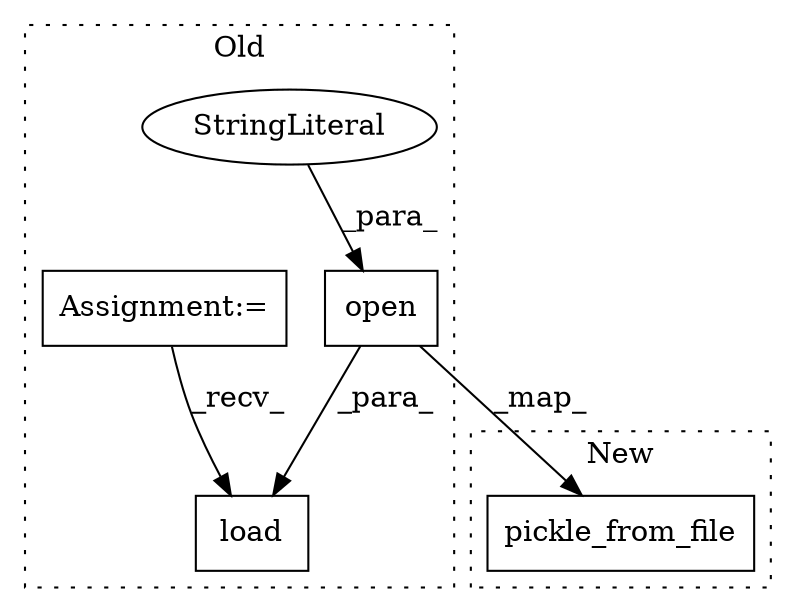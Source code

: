 digraph G {
subgraph cluster0 {
1 [label="open" a="32" s="1622,1661" l="5,1" shape="box"];
3 [label="load" a="32" s="1617,1662" l="5,1" shape="box"];
4 [label="StringLiteral" a="45" s="1657" l="4" shape="ellipse"];
5 [label="Assignment:=" a="7" s="1589" l="6" shape="box"];
label = "Old";
style="dotted";
}
subgraph cluster1 {
2 [label="pickle_from_file" a="32" s="1372,1418" l="17,1" shape="box"];
label = "New";
style="dotted";
}
1 -> 3 [label="_para_"];
1 -> 2 [label="_map_"];
4 -> 1 [label="_para_"];
5 -> 3 [label="_recv_"];
}